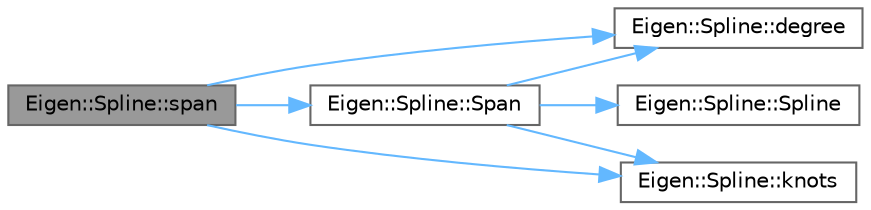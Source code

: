 digraph "Eigen::Spline::span"
{
 // LATEX_PDF_SIZE
  bgcolor="transparent";
  edge [fontname=Helvetica,fontsize=10,labelfontname=Helvetica,labelfontsize=10];
  node [fontname=Helvetica,fontsize=10,shape=box,height=0.2,width=0.4];
  rankdir="LR";
  Node1 [id="Node000001",label="Eigen::Spline::span",height=0.2,width=0.4,color="gray40", fillcolor="grey60", style="filled", fontcolor="black",tooltip="Returns the span within the knot vector in which u is falling."];
  Node1 -> Node2 [id="edge1_Node000001_Node000002",color="steelblue1",style="solid",tooltip=" "];
  Node2 [id="Node000002",label="Eigen::Spline::degree",height=0.2,width=0.4,color="grey40", fillcolor="white", style="filled",URL="$class_eigen_1_1_spline.html#a0df23e941ac0f31dcd095a4dd4f4a7ec",tooltip="Returns the spline degree."];
  Node1 -> Node3 [id="edge2_Node000001_Node000003",color="steelblue1",style="solid",tooltip=" "];
  Node3 [id="Node000003",label="Eigen::Spline::knots",height=0.2,width=0.4,color="grey40", fillcolor="white", style="filled",URL="$class_eigen_1_1_spline.html#aed36da10f9415d3c270c55925db4d2b2",tooltip="Returns the knots of the underlying spline."];
  Node1 -> Node4 [id="edge3_Node000001_Node000004",color="steelblue1",style="solid",tooltip=" "];
  Node4 [id="Node000004",label="Eigen::Spline::Span",height=0.2,width=0.4,color="grey40", fillcolor="white", style="filled",URL="$class_eigen_1_1_spline.html#aaba7632c61b84194e890696c2b57be1b",tooltip="Computes the spang within the provided knot vector in which u is falling."];
  Node4 -> Node2 [id="edge4_Node000004_Node000002",color="steelblue1",style="solid",tooltip=" "];
  Node4 -> Node3 [id="edge5_Node000004_Node000003",color="steelblue1",style="solid",tooltip=" "];
  Node4 -> Node5 [id="edge6_Node000004_Node000005",color="steelblue1",style="solid",tooltip=" "];
  Node5 [id="Node000005",label="Eigen::Spline::Spline",height=0.2,width=0.4,color="grey40", fillcolor="white", style="filled",URL="$class_eigen_1_1_spline.html#a25ebf3b3621db98ffe60eba3c0d64025",tooltip="Creates a (constant) zero spline. For Splines with dynamic degree, the resulting degree will be 0."];
}
